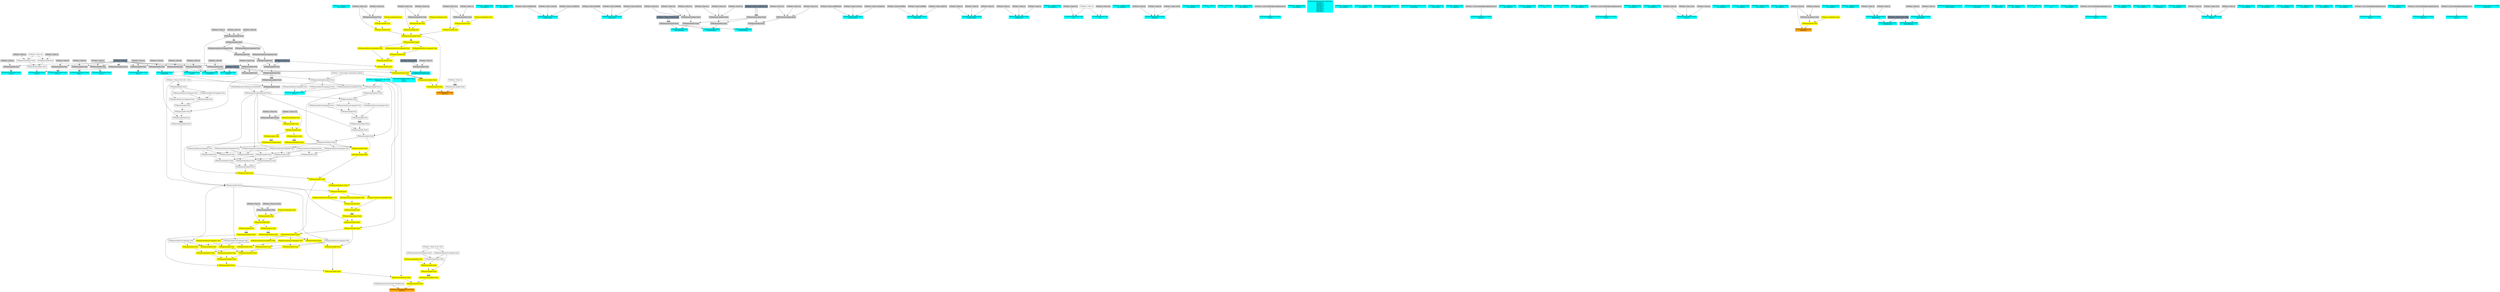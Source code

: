 digraph G {
node0 [shape="box" color="cyan" style="filled" label="VFXValue`1 Boolean (True)
_vfx_enabled_a"]
node1 [shape="box" color="cyan" style="filled" label="VFXExpressionCombine Float2
Count_a"]
node2 [shape="box" color="lightgray" style="filled" label="VFXExpressionMax Float"]
node3 [shape="box" color="lightgray" style="filled" label="VFXValue`1 Float (1)"]
node4 [shape="box" color="lightslategray" style="filled" label="VFXValue`1 Float (0)"]
node5 [shape="box" color="cyan" style="filled" label="VFXExpressionCombine Float2
Delay_a"]
node6 [shape="box" color="lightgray" style="filled" label="VFXExpressionMax Float"]
node7 [shape="box" color="lightgray" style="filled" label="VFXValue`1 Float (0)"]
node8 [shape="box" color="cyan" style="filled" label="VFXValue`1 Boolean (True)
_vfx_enabled_a"]
node9 [shape="box" color="cyan" style="filled" label="VFXExpressionMax Float2
Count_a"]
node10 [shape="box" label="VFXExpressionCombine Float2"]
node11 [shape="box" label="VFXExpressionSubtract Float"]
node12 [shape="box" label="VFXValue`1 Float (10)"]
node13 [shape="box" color="lightgray" style="filled" label="VFXValue`1 Float (2)"]
node14 [shape="box" label="VFXExpressionAdd Float"]
node15 [shape="box" color="lightgray" style="filled" label="VFXValue`1 Float (2)"]
node16 [shape="box" color="lightgray" style="filled" label="VFXExpressionCombine Float2"]
node17 [shape="box" color="cyan" style="filled" label="VFXExpressionCombine Float2
Delay_a"]
node18 [shape="box" color="lightgray" style="filled" label="VFXExpressionMax Float"]
node19 [shape="box" color="lightgray" style="filled" label="VFXValue`1 Float (0)"]
node20 [shape="box" color="cyan" style="filled" label="VFXValue`1 Boolean (True)
_vfx_enabled_a"]
node21 [shape="box" color="cyan" style="filled" label="VFXExpressionCombine Float2
Count_a"]
node22 [shape="box" color="lightgray" style="filled" label="VFXExpressionMax Float"]
node23 [shape="box" color="lightgray" style="filled" label="VFXValue`1 Float (1)"]
node24 [shape="box" color="cyan" style="filled" label="VFXExpressionCombine Float2
Delay_a"]
node25 [shape="box" color="lightgray" style="filled" label="VFXExpressionMax Float"]
node26 [shape="box" color="lightgray" style="filled" label="VFXValue`1 Float (0)"]
node27 [shape="box" color="cyan" style="filled" label="VFXExpressionCombine Float3
bounds_center"]
node28 [shape="box" color="lightgray" style="filled" label="VFXValue`1 Float (-0.008661509)"]
node29 [shape="box" color="lightgray" style="filled" label="VFXValue`1 Float (1.401422)"]
node30 [shape="box" color="lightgray" style="filled" label="VFXValue`1 Float (-0.01848245)"]
node31 [shape="box" color="cyan" style="filled" label="VFXExpressionCombine Float3
bounds_size"]
node32 [shape="box" color="lightgray" style="filled" label="VFXValue`1 Float (3.004998)"]
node33 [shape="box" color="lightgray" style="filled" label="VFXValue`1 Float (3.960069)"]
node34 [shape="box" color="lightgray" style="filled" label="VFXValue`1 Float (3.060745)"]
node35 [shape="box" color="cyan" style="filled" label="VFXExpressionMin Float3
boundsPadding"]
node36 [shape="box" color="lightgray" style="filled" label="VFXExpressionMax Float3"]
node37 [shape="box" color="lightgray" style="filled" label="VFXExpressionCombine Float3"]
node38 [shape="box" color="lightgray" style="filled" label="VFXValue`1 Float (0.5)"]
node39 [shape="box" color="lightgray" style="filled" label="VFXValue`1 Float (0.5)"]
node40 [shape="box" color="lightgray" style="filled" label="VFXValue`1 Float (0.5)"]
node41 [shape="box" color="lightgray" style="filled" label="VFXExpressionCombine Float3"]
node42 [shape="box" color="lightslategray" style="filled" label="VFXValue`1 Float (-1.701412E+38)"]
node43 [shape="box" color="lightgray" style="filled" label="VFXExpressionCombine Float3"]
node44 [shape="box" color="lightslategray" style="filled" label="VFXValue`1 Float (1.701412E+38)"]
node45 [shape="box" color="cyan" style="filled" label="VFXExpressionCombine Float3
bounds_center"]
node46 [shape="box" color="lightgray" style="filled" label="VFXValue`1 Float (-0.008661509)"]
node47 [shape="box" color="lightgray" style="filled" label="VFXValue`1 Float (1.401422)"]
node48 [shape="box" color="lightgray" style="filled" label="VFXValue`1 Float (-0.01848245)"]
node49 [shape="box" color="cyan" style="filled" label="VFXExpressionCombine Float3
bounds_size"]
node50 [shape="box" color="lightgray" style="filled" label="VFXValue`1 Float (3.004998)"]
node51 [shape="box" color="lightgray" style="filled" label="VFXValue`1 Float (3.960069)"]
node52 [shape="box" color="lightgray" style="filled" label="VFXValue`1 Float (3.060745)"]
node53 [shape="box" color="cyan" style="filled" label="VFXExpressionMin Float3
boundsPadding"]
node54 [shape="box" color="lightgray" style="filled" label="VFXExpressionMax Float3"]
node55 [shape="box" color="lightgray" style="filled" label="VFXExpressionCombine Float3"]
node56 [shape="box" color="lightgray" style="filled" label="VFXValue`1 Float (0.5)"]
node57 [shape="box" color="lightgray" style="filled" label="VFXValue`1 Float (0.5)"]
node58 [shape="box" color="lightgray" style="filled" label="VFXValue`1 Float (0.5)"]
node59 [shape="box" color="cyan" style="filled" label="VFXExpressionCombine Float3
bounds_center"]
node60 [shape="box" color="lightgray" style="filled" label="VFXValue`1 Float (0)"]
node61 [shape="box" color="lightgray" style="filled" label="VFXValue`1 Float (0)"]
node62 [shape="box" color="lightgray" style="filled" label="VFXValue`1 Float (0)"]
node63 [shape="box" color="cyan" style="filled" label="VFXExpressionCombine Float3
bounds_size"]
node64 [shape="box" color="lightgray" style="filled" label="VFXValue`1 Float (1)"]
node65 [shape="box" color="lightgray" style="filled" label="VFXValue`1 Float (1)"]
node66 [shape="box" color="lightgray" style="filled" label="VFXValue`1 Float (1)"]
node67 [shape="box" color="cyan" style="filled" label="VFXExpressionMin Float3
boundsPadding"]
node68 [shape="box" color="lightgray" style="filled" label="VFXExpressionMax Float3"]
node69 [shape="box" color="lightgray" style="filled" label="VFXExpressionCombine Float3"]
node70 [shape="box" color="lightgray" style="filled" label="VFXValue`1 Float (0.5)"]
node71 [shape="box" color="lightgray" style="filled" label="VFXValue`1 Float (0.5)"]
node72 [shape="box" color="lightgray" style="filled" label="VFXValue`1 Float (0.5)"]
node73 [shape="box" color="cyan" style="filled" label="VFXValue`1 Boolean (True)
_vfx_enabled_a"]
node74 [shape="box" color="cyan" style="filled" label="VFXExpressionSubtract Float
A_a"]
node75 [shape="box" label="VFXValue`1 Float (3)"]
node76 [shape="box" color="lightgray" style="filled" label="VFXValue`1 Float (0.5)"]
node77 [shape="box" color="cyan" style="filled" label="VFXExpressionAdd Float
B_a"]
node78 [shape="box" color="lightgray" style="filled" label="VFXValue`1 Float (0.5)"]
node79 [shape="box" color="cyan" style="filled" label="VFXValue`1 Boolean (True)
_vfx_enabled_b"]
node80 [shape="box" color="cyan" style="filled" label="VFXExpressionCombine Float3
Position_b"]
node81 [shape="box" color="lightgray" style="filled" label="VFXValue`1 Float (0)"]
node82 [shape="box" color="lightgray" style="filled" label="VFXValue`1 Float (0)"]
node83 [shape="box" color="lightgray" style="filled" label="VFXValue`1 Float (-0.001)"]
node84 [shape="box" color="cyan" style="filled" label="VFXValue`1 Boolean (True)
_vfx_enabled_c"]
node85 [shape="box" color="cyan" style="filled" label="VFXValue`1 Float (0)
A_c"]
node86 [shape="box" color="cyan" style="filled" label="VFXValue`1 Float (360)
B_c"]
node87 [shape="box" color="cyan" style="filled" label="VFXValue`1 Boolean (True)
_vfx_enabled_d"]
node88 [shape="box" color="cyan" style="filled" label="VFXExpressionBakeCurve Float4
Size_d"]
node89 [shape="box" color="lightgray" style="filled" label="VFXValue`1 Curve (UnityEngine.AnimationCurve)"]
node90 [shape="box" color="cyan" style="filled" label="VFXValue`1 Boolean (True)
_vfx_enabled_a"]
node91 [shape="box" color="cyan" style="filled" label="VFXBuiltInExpression Float (DeltaTime)
deltaTime_a
deltaTime_a
deltaTime_b
deltaTime_c
deltaTime_a
deltaTime_b
deltaTime_c
deltaTime_d"]
node92 [shape="box" color="cyan" style="filled" label="VFXValue`1 Boolean (True)
_vfx_enabled_b"]
node93 [shape="box" color="cyan" style="filled" label="VFXValue`1 Boolean (True)
_vfx_enabled_a"]
node94 [shape="box" color="cyan" style="filled" label="VFXExpressionBakeGradient Float3
Color_a
Color_a"]
node95 [shape="box" label="VFXValue`1 ColorGradient (UnityEngine.Gradient)"]
node96 [shape="box" color="cyan" style="filled" label="VFXExpressionMin Float
smoothness"]
node97 [shape="box" color="lightgray" style="filled" label="VFXExpressionMax Float"]
node98 [shape="box" color="lightgray" style="filled" label="VFXValue`1 Float (0)"]
node99 [shape="box" color="lightslategray" style="filled" label="VFXValue`1 Float (1)"]
node100 [shape="box" color="cyan" style="filled" label="VFXExpressionMin Float
metallic"]
node101 [shape="box" color="lightgray" style="filled" label="VFXExpressionMax Float"]
node102 [shape="box" color="lightgray" style="filled" label="VFXValue`1 Float (0)"]
node103 [shape="box" color="cyan" style="filled" label="VFXTexture2DValue Texture2D (31172)
baseColorMap"]
node104 [shape="box" color="cyan" style="filled" label="VFXTexture2DValue Texture2D (31174)
normalMap"]
node105 [shape="box" color="cyan" style="filled" label="VFXValue`1 Float (0.75)
normalScale"]
node106 [shape="box" color="cyan" style="filled" label="VFXValue`1 Boolean (True)
_vfx_enabled_a"]
node107 [shape="box" color="cyan" style="filled" label="VFXExpressionBakeCurve Float4
Lifetime_a"]
node108 [shape="box" color="lightgray" style="filled" label="VFXValue`1 Curve (UnityEngine.AnimationCurve)"]
node109 [shape="box" color="cyan" style="filled" label="VFXValue`1 Boolean (True)
_vfx_enabled_b"]
node110 [shape="box" color="cyan" style="filled" label="VFXValue`1 Float3 ((0.00, 0.00, 0.00))
Position_b"]
node111 [shape="box" color="cyan" style="filled" label="VFXValue`1 Boolean (True)
_vfx_enabled_c"]
node112 [shape="box" color="cyan" style="filled" label="VFXValue`1 Float (0)
A_c"]
node113 [shape="box" color="cyan" style="filled" label="VFXValue`1 Float (360)
B_c"]
node114 [shape="box" color="cyan" style="filled" label="VFXValue`1 Boolean (True)
_vfx_enabled_d"]
node115 [shape="box" color="cyan" style="filled" label="VFXExpressionBakeCurve Float4
Size_d"]
node116 [shape="box" color="lightgray" style="filled" label="VFXValue`1 Curve (UnityEngine.AnimationCurve)"]
node117 [shape="box" color="cyan" style="filled" label="VFXValue`1 Boolean (True)
_vfx_enabled_e"]
node118 [shape="box" color="orange" style="filled" label="VFXExpressionTransformVector Float3
Velocity_e"]
node119 [shape="box" label="VFXBuiltInExpression Matrix4x4 (WorldToLocal)"]
node120 [shape="box" color="yellow" style="filled" label="VFXExpressionMul Float3"]
node121 [shape="box" color="yellow" style="filled" label="VFXExpressionSubtract Float3"]
node122 [shape="box" color="yellow" style="filled" label="VFXExpressionAdd Float3"]
node123 [shape="box" color="yellow" style="filled" label="VFXExpressionAdd Float3"]
node124 [shape="box" color="yellow" style="filled" label="VFXExpressionAdd Float3"]
node125 [shape="box" color="yellow" style="filled" label="VFXExpressionMul Float3"]
node126 [shape="box" label="VFXExpressionMul Float3"]
node127 [shape="box" label="VFXValue`1 Float3 ((0.00, 0.00, -1.00))"]
node128 [shape="box" label="VFXExpressionCombine Float3"]
node129 [shape="box" label="VFXExpressionDivide Float"]
node130 [shape="box" label="VFXExpressionPow Float"]
node131 [shape="box" label="VFXExpressionAdd Float"]
node132 [shape="box" label="VFXExpressionAdd Float"]
node133 [shape="box" label="VFXExpressionExtractComponent Float"]
node134 [shape="box" label="VFXExpressionMul Float3"]
node135 [shape="box" label="VFXExpressionExtractComponent Float"]
node136 [shape="box" label="VFXExpressionExtractComponent Float"]
node137 [shape="box" color="lightslategray" style="filled" label="VFXValue`1 Float (0.5)"]
node138 [shape="box" color="yellow" style="filled" label="VFXExpressionCombine Float3"]
node139 [shape="box" color="yellow" style="filled" label="VFXExpressionAdd Float"]
node140 [shape="box" color="yellow" style="filled" label="VFXExpressionAdd Float"]
node141 [shape="box" color="yellow" style="filled" label="VFXExpressionExtractComponent Float"]
node142 [shape="box" color="yellow" style="filled" label="VFXExpressionMul Float3"]
node143 [shape="box" color="yellow" style="filled" label="VFXExpressionSubtract Float3"]
node144 [shape="box" color="yellow" style="filled" label="VFXExpressionAdd Float3"]
node145 [shape="box" color="yellow" style="filled" label="VFXExpressionAdd Float3"]
node146 [shape="box" label="VFXExpressionAdd Float3"]
node147 [shape="box" label="VFXExpressionMul Float3"]
node148 [shape="box" label="VFXExpressionTransformDirection Float3"]
node149 [shape="box" label="VFXBuiltInExpression Matrix4x4 (LocalToWorld)"]
node150 [shape="box" color="lightgray" style="filled" label="VFXExpressionMul Float3"]
node151 [shape="box" color="lightgray" style="filled" label="VFXExpressionCombine Float3"]
node152 [shape="box" color="lightgray" style="filled" label="VFXValue`1 Float (1)"]
node153 [shape="box" color="lightgray" style="filled" label="VFXValue`1 Float (0)"]
node154 [shape="box" color="lightgray" style="filled" label="VFXValue`1 Float (0)"]
node155 [shape="box" color="lightgray" style="filled" label="VFXExpressionCombine Float3"]
node156 [shape="box" color="lightgray" style="filled" label="VFXExpressionDivide Float"]
node157 [shape="box" color="lightgray" style="filled" label="VFXExpressionPow Float"]
node158 [shape="box" color="lightgray" style="filled" label="VFXExpressionAdd Float"]
node159 [shape="box" color="lightgray" style="filled" label="VFXExpressionAdd Float"]
node160 [shape="box" color="lightgray" style="filled" label="VFXExpressionExtractComponent Float"]
node161 [shape="box" color="lightgray" style="filled" label="VFXExpressionMul Float3"]
node162 [shape="box" color="lightgray" style="filled" label="VFXExpressionExtractComponent Float"]
node163 [shape="box" color="lightgray" style="filled" label="VFXExpressionExtractComponent Float"]
node164 [shape="box" label="VFXExpressionCombine Float3"]
node165 [shape="box" label="VFXExpressionAdd Float"]
node166 [shape="box" label="VFXExpressionAdd Float"]
node167 [shape="box" label="VFXExpressionExtractComponent Float"]
node168 [shape="box" label="VFXExpressionMul Float3"]
node169 [shape="box" label="VFXExpressionSubtract Float3"]
node170 [shape="box" label="VFXExpressionAdd Float3"]
node171 [shape="box" label="VFXExpressionExtractComponent Float"]
node172 [shape="box" label="VFXExpressionExtractComponent Float"]
node173 [shape="box" color="yellow" style="filled" label="VFXExpressionMul Float3"]
node174 [shape="box" label="VFXExpressionSubtract Float3"]
node175 [shape="box" color="yellow" style="filled" label="VFXExpressionCombine Float3"]
node176 [shape="box" color="yellow" style="filled" label="VFXExpressionCos Float"]
node177 [shape="box" color="yellow" style="filled" label="VFXExpressionAdd Float"]
node178 [shape="box" color="lightgray" style="filled" label="VFXValue`1 Float (-0.4)"]
node179 [shape="box" color="yellow" style="filled" label="VFXExpressionMul Float"]
node180 [shape="box" color="yellow" style="filled" label="VFXExpressionRandom Float"]
node181 [shape="box" color="lightgray" style="filled" label="VFXExpressionSubtract Float"]
node182 [shape="box" color="lightgray" style="filled" label="VFXValue`1 Float (0.4)"]
node183 [shape="box" color="yellow" style="filled" label="VFXExpressionMul Float3"]
node184 [shape="box" label="VFXExpressionCombine Float3"]
node185 [shape="box" label="VFXExpressionSubtract Float"]
node186 [shape="box" label="VFXExpressionMul Float"]
node187 [shape="box" label="VFXExpressionExtractComponent Float"]
node188 [shape="box" label="VFXExpressionExtractComponent Float"]
node189 [shape="box" label="VFXExpressionMul Float"]
node190 [shape="box" label="VFXExpressionExtractComponent Float"]
node191 [shape="box" label="VFXExpressionExtractComponent Float"]
node192 [shape="box" label="VFXExpressionSubtract Float"]
node193 [shape="box" label="VFXExpressionMul Float"]
node194 [shape="box" label="VFXExpressionExtractComponent Float"]
node195 [shape="box" label="VFXExpressionMul Float"]
node196 [shape="box" label="VFXExpressionExtractComponent Float"]
node197 [shape="box" label="VFXExpressionSubtract Float"]
node198 [shape="box" label="VFXExpressionMul Float"]
node199 [shape="box" label="VFXExpressionMul Float"]
node200 [shape="box" color="yellow" style="filled" label="VFXExpressionCombine Float3"]
node201 [shape="box" color="yellow" style="filled" label="VFXExpressionSin Float"]
node202 [shape="box" color="yellow" style="filled" label="VFXExpressionExtractComponent Float"]
node203 [shape="box" color="yellow" style="filled" label="VFXExpressionExtractComponent Float"]
node204 [shape="box" color="yellow" style="filled" label="VFXExpressionMul Float3"]
node205 [shape="box" color="yellow" style="filled" label="VFXExpressionSubtract Float3"]
node206 [shape="box" color="yellow" style="filled" label="VFXExpressionCombine Float3"]
node207 [shape="box" color="yellow" style="filled" label="VFXExpressionCos Float"]
node208 [shape="box" color="yellow" style="filled" label="VFXExpressionAdd Float"]
node209 [shape="box" color="lightgray" style="filled" label="VFXValue`1 Float (0)"]
node210 [shape="box" color="yellow" style="filled" label="VFXExpressionMul Float"]
node211 [shape="box" color="yellow" style="filled" label="VFXExpressionRandom Float"]
node212 [shape="box" color="lightgray" style="filled" label="VFXExpressionSubtract Float"]
node213 [shape="box" color="lightgray" style="filled" label="VFXValue`1 Float (3.141592)"]
node214 [shape="box" color="yellow" style="filled" label="VFXExpressionMul Float3"]
node215 [shape="box" color="yellow" style="filled" label="VFXExpressionCombine Float3"]
node216 [shape="box" color="yellow" style="filled" label="VFXExpressionSubtract Float"]
node217 [shape="box" color="yellow" style="filled" label="VFXExpressionMul Float"]
node218 [shape="box" color="yellow" style="filled" label="VFXExpressionExtractComponent Float"]
node219 [shape="box" label="VFXExpressionExtractComponent Float"]
node220 [shape="box" color="yellow" style="filled" label="VFXExpressionMul Float"]
node221 [shape="box" color="yellow" style="filled" label="VFXExpressionExtractComponent Float"]
node222 [shape="box" label="VFXExpressionExtractComponent Float"]
node223 [shape="box" color="yellow" style="filled" label="VFXExpressionSubtract Float"]
node224 [shape="box" color="yellow" style="filled" label="VFXExpressionMul Float"]
node225 [shape="box" label="VFXExpressionExtractComponent Float"]
node226 [shape="box" color="yellow" style="filled" label="VFXExpressionMul Float"]
node227 [shape="box" color="yellow" style="filled" label="VFXExpressionExtractComponent Float"]
node228 [shape="box" color="yellow" style="filled" label="VFXExpressionSubtract Float"]
node229 [shape="box" color="yellow" style="filled" label="VFXExpressionMul Float"]
node230 [shape="box" color="yellow" style="filled" label="VFXExpressionMul Float"]
node231 [shape="box" color="yellow" style="filled" label="VFXExpressionCombine Float3"]
node232 [shape="box" color="yellow" style="filled" label="VFXExpressionSin Float"]
node233 [shape="box" color="yellow" style="filled" label="VFXExpressionCombine Float3"]
node234 [shape="box" color="yellow" style="filled" label="VFXExpressionAdd Float"]
node235 [shape="box" label="VFXExpressionExtractComponent Float"]
node236 [shape="box" label="VFXValue`1 Float2 ((2.00, 3.00))"]
node237 [shape="box" color="yellow" style="filled" label="VFXExpressionMul Float"]
node238 [shape="box" color="yellow" style="filled" label="VFXExpressionRandom Float"]
node239 [shape="box" label="VFXExpressionSubtract Float"]
node240 [shape="box" label="VFXExpressionExtractComponent Float"]
node241 [shape="box" color="cyan" style="filled" label="VFXValue`1 Boolean (True)
_vfx_enabled_a"]
node242 [shape="box" color="cyan" style="filled" label="VFXExpressionCombine Float3
Force_a"]
node243 [shape="box" color="lightgray" style="filled" label="VFXValue`1 Float (0)"]
node244 [shape="box" color="lightgray" style="filled" label="VFXValue`1 Float (-9.81)"]
node245 [shape="box" color="lightgray" style="filled" label="VFXValue`1 Float (0)"]
node246 [shape="box" color="cyan" style="filled" label="VFXValue`1 Boolean (True)
_vfx_enabled_b"]
node247 [shape="box" color="cyan" style="filled" label="VFXValue`1 Boolean (True)
_vfx_enabled_c"]
node248 [shape="box" color="cyan" style="filled" label="VFXValue`1 Boolean (True)
_vfx_enabled_d"]
node249 [shape="box" color="cyan" style="filled" label="VFXValue`1 Boolean (True)
_vfx_enabled_a"]
node250 [shape="box" color="orange" style="filled" label="VFXExpressionAdd Float
TexIndex_a"]
node251 [shape="box" color="lightgray" style="filled" label="VFXValue`1 Float (0)"]
node252 [shape="box" color="yellow" style="filled" label="VFXExpressionMul Float"]
node253 [shape="box" color="yellow" style="filled" label="VFXExpressionRandom Float"]
node254 [shape="box" color="lightgray" style="filled" label="VFXExpressionSubtract Float"]
node255 [shape="box" color="lightgray" style="filled" label="VFXValue`1 Float (4)"]
node256 [shape="box" color="cyan" style="filled" label="VFXValue`1 Boolean (True)
_vfx_enabled_b"]
node257 [shape="box" color="cyan" style="filled" label="VFXValue`1 Boolean (True)
_vfx_enabled_c"]
node258 [shape="box" color="cyan" style="filled" label="VFXExpressionCombine Float3
Color_c"]
node259 [shape="box" label="VFXExpressionExtractComponent Float"]
node260 [shape="box" label="VFXExpressionSampleGradient Float4"]
node261 [shape="box" color="lightgray" style="filled" label="VFXExpressionMin Float"]
node262 [shape="box" color="lightgray" style="filled" label="VFXExpressionMax Float"]
node263 [shape="box" color="lightgray" style="filled" label="VFXValue`1 Float (0.54)"]
node264 [shape="box" label="VFXExpressionExtractComponent Float"]
node265 [shape="box" label="VFXExpressionExtractComponent Float"]
node266 [shape="box" color="cyan" style="filled" label="VFXExpressionCombine Float2
flipBookSize"]
node267 [shape="box" color="lightgray" style="filled" label="VFXValue`1 Float (2)"]
node268 [shape="box" color="lightgray" style="filled" label="VFXValue`1 Float (2)"]
node269 [shape="box" color="cyan" style="filled" label="VFXExpressionDivide Float2
invFlipBookSize"]
node270 [shape="box" color="lightslategray" style="filled" label="VFXValue`1 Float2 ((1.00, 1.00))"]
node271 [shape="box" color="cyan" style="filled" label="VFXExpressionMin Float
smoothness"]
node272 [shape="box" color="lightgray" style="filled" label="VFXExpressionMax Float"]
node273 [shape="box" color="lightgray" style="filled" label="VFXValue`1 Float (0)"]
node274 [shape="box" color="cyan" style="filled" label="VFXExpressionMin Float
metallic"]
node275 [shape="box" color="lightgray" style="filled" label="VFXExpressionMax Float"]
node276 [shape="box" color="lightgray" style="filled" label="VFXValue`1 Float (0)"]
node277 [shape="box" color="cyan" style="filled" label="VFXTexture2DValue Texture2D (32622)
baseColorMap"]
node278 [shape="box" color="cyan" style="filled" label="VFXTexture2DValue Texture2D (32624)
normalMap"]
node279 [shape="box" color="cyan" style="filled" label="VFXValue`1 Float (1)
normalScale"]
node280 [shape="box" color="cyan" style="filled" label="VFXValue`1 Boolean (True)
_vfx_enabled_a"]
node281 [shape="box" color="cyan" style="filled" label="VFXValue`1 Float (0.2)
A_a"]
node282 [shape="box" color="cyan" style="filled" label="VFXValue`1 Float (0.5)
B_a"]
node283 [shape="box" color="cyan" style="filled" label="VFXValue`1 Boolean (True)
_vfx_enabled_b"]
node284 [shape="box" color="cyan" style="filled" label="VFXExpressionBakeCurve Float4
Size_b"]
node285 [shape="box" color="lightgray" style="filled" label="VFXValue`1 Curve (UnityEngine.AnimationCurve)"]
node286 [shape="box" color="cyan" style="filled" label="VFXValue`1 Boolean (True)
_vfx_enabled_c"]
node287 [shape="box" color="orange" style="filled" label="VFXExpressionMul Float3
Velocity_c"]
node288 [shape="box" color="yellow" style="filled" label="VFXExpressionMul Float3"]
node289 [shape="box" color="yellow" style="filled" label="VFXExpressionCombine Float3"]
node290 [shape="box" color="yellow" style="filled" label="VFXExpressionAdd Float"]
node291 [shape="box" color="lightgray" style="filled" label="VFXValue`1 Float (-0.4)"]
node292 [shape="box" color="yellow" style="filled" label="VFXExpressionMul Float"]
node293 [shape="box" color="yellow" style="filled" label="VFXExpressionRandom Float"]
node294 [shape="box" color="lightgray" style="filled" label="VFXExpressionSubtract Float"]
node295 [shape="box" color="lightgray" style="filled" label="VFXValue`1 Float (0.4)"]
node296 [shape="box" color="yellow" style="filled" label="VFXExpressionAdd Float"]
node297 [shape="box" color="lightgray" style="filled" label="VFXValue`1 Float (-0.4)"]
node298 [shape="box" color="yellow" style="filled" label="VFXExpressionMul Float"]
node299 [shape="box" color="yellow" style="filled" label="VFXExpressionRandom Float"]
node300 [shape="box" color="lightgray" style="filled" label="VFXExpressionSubtract Float"]
node301 [shape="box" color="lightgray" style="filled" label="VFXValue`1 Float (0.4)"]
node302 [shape="box" color="yellow" style="filled" label="VFXExpressionAdd Float"]
node303 [shape="box" color="lightgray" style="filled" label="VFXValue`1 Float (-0.5)"]
node304 [shape="box" color="yellow" style="filled" label="VFXExpressionMul Float"]
node305 [shape="box" color="yellow" style="filled" label="VFXExpressionRandom Float"]
node306 [shape="box" color="lightgray" style="filled" label="VFXExpressionSubtract Float"]
node307 [shape="box" color="lightgray" style="filled" label="VFXValue`1 Float (-1)"]
node308 [shape="box" color="yellow" style="filled" label="VFXExpressionCombine Float3"]
node309 [shape="box" color="yellow" style="filled" label="VFXExpressionDivide Float"]
node310 [shape="box" color="yellow" style="filled" label="VFXExpressionPow Float"]
node311 [shape="box" color="yellow" style="filled" label="VFXExpressionAdd Float"]
node312 [shape="box" color="yellow" style="filled" label="VFXExpressionAdd Float"]
node313 [shape="box" color="yellow" style="filled" label="VFXExpressionExtractComponent Float"]
node314 [shape="box" color="yellow" style="filled" label="VFXExpressionMul Float3"]
node315 [shape="box" color="yellow" style="filled" label="VFXExpressionExtractComponent Float"]
node316 [shape="box" color="yellow" style="filled" label="VFXExpressionExtractComponent Float"]
node317 [shape="box" label="VFXExpressionCombine Float3"]
node318 [shape="box" label="VFXValue`1 Float (3)"]
node319 [shape="box" color="cyan" style="filled" label="VFXValue`1 Boolean (True)
_vfx_enabled_a"]
node320 [shape="box" color="cyan" style="filled" label="VFXValue`1 Float (8)
FrameRate_a"]
node321 [shape="box" color="cyan" style="filled" label="VFXValue`1 Boolean (True)
_vfx_enabled_b"]
node322 [shape="box" color="cyan" style="filled" label="VFXExpressionCombine Float3
Force_b"]
node323 [shape="box" color="lightgray" style="filled" label="VFXValue`1 Float (0)"]
node324 [shape="box" color="lightgray" style="filled" label="VFXValue`1 Float (-4.91)"]
node325 [shape="box" color="lightgray" style="filled" label="VFXValue`1 Float (0)"]
node326 [shape="box" color="cyan" style="filled" label="VFXValue`1 Boolean (True)
_vfx_enabled_c"]
node327 [shape="box" color="cyan" style="filled" label="VFXValue`1 Boolean (True)
_vfx_enabled_d"]
node328 [shape="box" color="cyan" style="filled" label="VFXValue`1 Boolean (True)
_vfx_enabled_e"]
node329 [shape="box" color="cyan" style="filled" label="VFXValue`1 Boolean (True)
_vfx_enabled_a"]
node330 [shape="box" color="cyan" style="filled" label="VFXValue`1 Boolean (True)
_vfx_enabled_b"]
node331 [shape="box" color="cyan" style="filled" label="VFXValue`1 Boolean (True)
_vfx_enabled_c"]
node332 [shape="box" color="cyan" style="filled" label="VFXExpressionBakeCurve Float4
Size_c"]
node333 [shape="box" color="lightgray" style="filled" label="VFXValue`1 Curve (UnityEngine.AnimationCurve)"]
node334 [shape="box" color="cyan" style="filled" label="VFXValue`1 Boolean (True)
_vfx_enabled_d"]
node335 [shape="box" color="cyan" style="filled" label="VFXExpressionBakeCurve Float4
Scale_x_d"]
node336 [shape="box" color="lightgray" style="filled" label="VFXValue`1 Curve (UnityEngine.AnimationCurve)"]
node337 [shape="box" color="cyan" style="filled" label="VFXExpressionBakeCurve Float4
Scale_y_d"]
node338 [shape="box" color="lightgray" style="filled" label="VFXValue`1 Curve (UnityEngine.AnimationCurve)"]
node339 [shape="box" color="cyan" style="filled" label="VFXExpressionDivide Float
invSoftParticlesFadeDistance"]
node340 [shape="box" color="lightgray" style="filled" label="VFXExpressionMax Float"]
node341 [shape="box" color="lightgray" style="filled" label="VFXValue`1 Float (1)"]
node342 [shape="box" color="lightslategray" style="filled" label="VFXValue`1 Float (0.001)"]
node343 [shape="box" color="cyan" style="filled" label="VFXExpressionCombine Float2
flipBookSize"]
node344 [shape="box" color="lightgray" style="filled" label="VFXValue`1 Float (2)"]
node345 [shape="box" color="lightgray" style="filled" label="VFXValue`1 Float (2)"]
node346 [shape="box" color="cyan" style="filled" label="VFXExpressionDivide Float2
invFlipBookSize"]
node347 [shape="box" color="cyan" style="filled" label="VFXTexture2DValue Texture2D (32594)
mainTexture"]
node2 -> node1 [headlabel="0"]
node2 -> node1 [headlabel="1"]
node3 -> node2 [headlabel="0"]
node4 -> node2 [headlabel="1"]
node6 -> node5 [headlabel="0"]
node6 -> node5 [headlabel="1"]
node7 -> node6 [headlabel="0"]
node4 -> node6 [headlabel="1"]
node10 -> node9 [headlabel="0"]
node16 -> node9 [headlabel="1"]
node11 -> node10 [headlabel="0"]
node14 -> node10 [headlabel="1"]
node12 -> node11 [headlabel="0"]
node13 -> node11 [headlabel="1"]
node12 -> node14 [headlabel="0"]
node15 -> node14 [headlabel="1"]
node4 -> node16 [headlabel="0"]
node4 -> node16 [headlabel="1"]
node18 -> node17 [headlabel="0"]
node18 -> node17 [headlabel="1"]
node19 -> node18 [headlabel="0"]
node4 -> node18 [headlabel="1"]
node22 -> node21 [headlabel="0"]
node22 -> node21 [headlabel="1"]
node23 -> node22 [headlabel="0"]
node4 -> node22 [headlabel="1"]
node25 -> node24 [headlabel="0"]
node25 -> node24 [headlabel="1"]
node26 -> node25 [headlabel="0"]
node4 -> node25 [headlabel="1"]
node28 -> node27 [headlabel="0"]
node29 -> node27 [headlabel="1"]
node30 -> node27 [headlabel="2"]
node32 -> node31 [headlabel="0"]
node33 -> node31 [headlabel="1"]
node34 -> node31 [headlabel="2"]
node36 -> node35 [headlabel="0"]
node43 -> node35 [headlabel="1"]
node37 -> node36 [headlabel="0"]
node41 -> node36 [headlabel="1"]
node38 -> node37 [headlabel="0"]
node39 -> node37 [headlabel="1"]
node40 -> node37 [headlabel="2"]
node42 -> node41 [headlabel="0"]
node42 -> node41 [headlabel="1"]
node42 -> node41 [headlabel="2"]
node44 -> node43 [headlabel="0"]
node44 -> node43 [headlabel="1"]
node44 -> node43 [headlabel="2"]
node46 -> node45 [headlabel="0"]
node47 -> node45 [headlabel="1"]
node48 -> node45 [headlabel="2"]
node50 -> node49 [headlabel="0"]
node51 -> node49 [headlabel="1"]
node52 -> node49 [headlabel="2"]
node54 -> node53 [headlabel="0"]
node43 -> node53 [headlabel="1"]
node55 -> node54 [headlabel="0"]
node41 -> node54 [headlabel="1"]
node56 -> node55 [headlabel="0"]
node57 -> node55 [headlabel="1"]
node58 -> node55 [headlabel="2"]
node60 -> node59 [headlabel="0"]
node61 -> node59 [headlabel="1"]
node62 -> node59 [headlabel="2"]
node64 -> node63 [headlabel="0"]
node65 -> node63 [headlabel="1"]
node66 -> node63 [headlabel="2"]
node68 -> node67 [headlabel="0"]
node43 -> node67 [headlabel="1"]
node69 -> node68 [headlabel="0"]
node41 -> node68 [headlabel="1"]
node70 -> node69 [headlabel="0"]
node71 -> node69 [headlabel="1"]
node72 -> node69 [headlabel="2"]
node75 -> node74 [headlabel="0"]
node76 -> node74 [headlabel="1"]
node75 -> node77 [headlabel="0"]
node78 -> node77 [headlabel="1"]
node81 -> node80 [headlabel="0"]
node82 -> node80 [headlabel="1"]
node83 -> node80 [headlabel="2"]
node89 -> node88 
node95 -> node94 
node97 -> node96 [headlabel="0"]
node99 -> node96 [headlabel="1"]
node98 -> node97 [headlabel="0"]
node4 -> node97 [headlabel="1"]
node101 -> node100 [headlabel="0"]
node99 -> node100 [headlabel="1"]
node102 -> node101 [headlabel="0"]
node4 -> node101 [headlabel="1"]
node108 -> node107 
node116 -> node115 
node119 -> node118 [headlabel="0"]
node120 -> node118 [headlabel="1"]
node121 -> node120 [headlabel="0"]
node233 -> node120 [headlabel="1"]
node122 -> node121 [headlabel="0"]
node110 -> node121 [headlabel="1"]
node123 -> node122 [headlabel="0"]
node214 -> node122 [headlabel="1"]
node124 -> node123 [headlabel="0"]
node204 -> node123 [headlabel="1"]
node110 -> node124 [headlabel="0"]
node125 -> node124 [headlabel="1"]
node126 -> node125 [headlabel="0"]
node138 -> node125 [headlabel="1"]
node127 -> node126 [headlabel="0"]
node128 -> node126 [headlabel="1"]
node129 -> node128 [headlabel="0"]
node129 -> node128 [headlabel="1"]
node129 -> node128 [headlabel="2"]
node99 -> node129 [headlabel="0"]
node130 -> node129 [headlabel="1"]
node131 -> node130 [headlabel="0"]
node137 -> node130 [headlabel="1"]
node132 -> node131 [headlabel="0"]
node136 -> node131 [headlabel="1"]
node133 -> node132 [headlabel="0"]
node135 -> node132 [headlabel="1"]
node134 -> node133 
node127 -> node134 [headlabel="0"]
node127 -> node134 [headlabel="1"]
node134 -> node135 
node134 -> node136 
node139 -> node138 [headlabel="0"]
node139 -> node138 [headlabel="1"]
node139 -> node138 [headlabel="2"]
node140 -> node139 [headlabel="0"]
node203 -> node139 [headlabel="1"]
node141 -> node140 [headlabel="0"]
node202 -> node140 [headlabel="1"]
node142 -> node141 
node126 -> node142 [headlabel="0"]
node143 -> node142 [headlabel="1"]
node144 -> node143 [headlabel="0"]
node110 -> node143 [headlabel="1"]
node145 -> node144 [headlabel="0"]
node183 -> node144 [headlabel="1"]
node146 -> node145 [headlabel="0"]
node173 -> node145 [headlabel="1"]
node110 -> node146 [headlabel="0"]
node147 -> node146 [headlabel="1"]
node148 -> node147 [headlabel="0"]
node164 -> node147 [headlabel="1"]
node149 -> node148 [headlabel="0"]
node150 -> node148 [headlabel="1"]
node151 -> node150 [headlabel="0"]
node155 -> node150 [headlabel="1"]
node152 -> node151 [headlabel="0"]
node153 -> node151 [headlabel="1"]
node154 -> node151 [headlabel="2"]
node156 -> node155 [headlabel="0"]
node156 -> node155 [headlabel="1"]
node156 -> node155 [headlabel="2"]
node99 -> node156 [headlabel="0"]
node157 -> node156 [headlabel="1"]
node158 -> node157 [headlabel="0"]
node137 -> node157 [headlabel="1"]
node159 -> node158 [headlabel="0"]
node163 -> node158 [headlabel="1"]
node160 -> node159 [headlabel="0"]
node162 -> node159 [headlabel="1"]
node161 -> node160 
node151 -> node161 [headlabel="0"]
node151 -> node161 [headlabel="1"]
node161 -> node162 
node161 -> node163 
node165 -> node164 [headlabel="0"]
node165 -> node164 [headlabel="1"]
node165 -> node164 [headlabel="2"]
node166 -> node165 [headlabel="0"]
node172 -> node165 [headlabel="1"]
node167 -> node166 [headlabel="0"]
node171 -> node166 [headlabel="1"]
node168 -> node167 
node148 -> node168 [headlabel="0"]
node169 -> node168 [headlabel="1"]
node170 -> node169 [headlabel="0"]
node110 -> node169 [headlabel="1"]
node110 -> node170 [headlabel="0"]
node127 -> node170 [headlabel="1"]
node168 -> node171 
node168 -> node172 
node174 -> node173 [headlabel="0"]
node175 -> node173 [headlabel="1"]
node170 -> node174 [headlabel="0"]
node146 -> node174 [headlabel="1"]
node176 -> node175 [headlabel="0"]
node176 -> node175 [headlabel="1"]
node176 -> node175 [headlabel="2"]
node177 -> node176 
node178 -> node177 [headlabel="0"]
node179 -> node177 [headlabel="1"]
node180 -> node179 [headlabel="0"]
node181 -> node179 [headlabel="1"]
node182 -> node181 [headlabel="0"]
node178 -> node181 [headlabel="1"]
node184 -> node183 [headlabel="0"]
node200 -> node183 [headlabel="1"]
node185 -> node184 [headlabel="0"]
node192 -> node184 [headlabel="1"]
node197 -> node184 [headlabel="2"]
node186 -> node185 [headlabel="0"]
node189 -> node185 [headlabel="1"]
node187 -> node186 [headlabel="0"]
node188 -> node186 [headlabel="1"]
node174 -> node187 
node148 -> node188 
node190 -> node189 [headlabel="0"]
node191 -> node189 [headlabel="1"]
node174 -> node190 
node148 -> node191 
node193 -> node192 [headlabel="0"]
node195 -> node192 [headlabel="1"]
node190 -> node193 [headlabel="0"]
node194 -> node193 [headlabel="1"]
node148 -> node194 
node196 -> node195 [headlabel="0"]
node188 -> node195 [headlabel="1"]
node174 -> node196 
node198 -> node197 [headlabel="0"]
node199 -> node197 [headlabel="1"]
node196 -> node198 [headlabel="0"]
node191 -> node198 [headlabel="1"]
node187 -> node199 [headlabel="0"]
node194 -> node199 [headlabel="1"]
node201 -> node200 [headlabel="0"]
node201 -> node200 [headlabel="1"]
node201 -> node200 [headlabel="2"]
node177 -> node201 
node142 -> node202 
node142 -> node203 
node205 -> node204 [headlabel="0"]
node206 -> node204 [headlabel="1"]
node144 -> node205 [headlabel="0"]
node124 -> node205 [headlabel="1"]
node207 -> node206 [headlabel="0"]
node207 -> node206 [headlabel="1"]
node207 -> node206 [headlabel="2"]
node208 -> node207 
node209 -> node208 [headlabel="0"]
node210 -> node208 [headlabel="1"]
node211 -> node210 [headlabel="0"]
node212 -> node210 [headlabel="1"]
node213 -> node212 [headlabel="0"]
node209 -> node212 [headlabel="1"]
node215 -> node214 [headlabel="0"]
node231 -> node214 [headlabel="1"]
node216 -> node215 [headlabel="0"]
node223 -> node215 [headlabel="1"]
node228 -> node215 [headlabel="2"]
node217 -> node216 [headlabel="0"]
node220 -> node216 [headlabel="1"]
node218 -> node217 [headlabel="0"]
node219 -> node217 [headlabel="1"]
node205 -> node218 
node126 -> node219 
node221 -> node220 [headlabel="0"]
node222 -> node220 [headlabel="1"]
node205 -> node221 
node126 -> node222 
node224 -> node223 [headlabel="0"]
node226 -> node223 [headlabel="1"]
node221 -> node224 [headlabel="0"]
node225 -> node224 [headlabel="1"]
node126 -> node225 
node227 -> node226 [headlabel="0"]
node219 -> node226 [headlabel="1"]
node205 -> node227 
node229 -> node228 [headlabel="0"]
node230 -> node228 [headlabel="1"]
node227 -> node229 [headlabel="0"]
node222 -> node229 [headlabel="1"]
node218 -> node230 [headlabel="0"]
node225 -> node230 [headlabel="1"]
node232 -> node231 [headlabel="0"]
node232 -> node231 [headlabel="1"]
node232 -> node231 [headlabel="2"]
node208 -> node232 
node234 -> node233 [headlabel="0"]
node234 -> node233 [headlabel="1"]
node234 -> node233 [headlabel="2"]
node235 -> node234 [headlabel="0"]
node237 -> node234 [headlabel="1"]
node236 -> node235 
node238 -> node237 [headlabel="0"]
node239 -> node237 [headlabel="1"]
node240 -> node239 [headlabel="0"]
node235 -> node239 [headlabel="1"]
node236 -> node240 
node243 -> node242 [headlabel="0"]
node244 -> node242 [headlabel="1"]
node245 -> node242 [headlabel="2"]
node251 -> node250 [headlabel="0"]
node252 -> node250 [headlabel="1"]
node253 -> node252 [headlabel="0"]
node254 -> node252 [headlabel="1"]
node255 -> node254 [headlabel="0"]
node251 -> node254 [headlabel="1"]
node259 -> node258 [headlabel="0"]
node264 -> node258 [headlabel="1"]
node265 -> node258 [headlabel="2"]
node260 -> node259 
node95 -> node260 [headlabel="0"]
node261 -> node260 [headlabel="1"]
node262 -> node261 [headlabel="0"]
node99 -> node261 [headlabel="1"]
node263 -> node262 [headlabel="0"]
node4 -> node262 [headlabel="1"]
node260 -> node264 
node260 -> node265 
node267 -> node266 [headlabel="0"]
node268 -> node266 [headlabel="1"]
node270 -> node269 [headlabel="0"]
node266 -> node269 [headlabel="1"]
node272 -> node271 [headlabel="0"]
node99 -> node271 [headlabel="1"]
node273 -> node272 [headlabel="0"]
node4 -> node272 [headlabel="1"]
node275 -> node274 [headlabel="0"]
node99 -> node274 [headlabel="1"]
node276 -> node275 [headlabel="0"]
node4 -> node275 [headlabel="1"]
node285 -> node284 
node288 -> node287 [headlabel="0"]
node317 -> node287 [headlabel="1"]
node289 -> node288 [headlabel="0"]
node308 -> node288 [headlabel="1"]
node290 -> node289 [headlabel="0"]
node296 -> node289 [headlabel="1"]
node302 -> node289 [headlabel="2"]
node291 -> node290 [headlabel="0"]
node292 -> node290 [headlabel="1"]
node293 -> node292 [headlabel="0"]
node294 -> node292 [headlabel="1"]
node295 -> node294 [headlabel="0"]
node291 -> node294 [headlabel="1"]
node297 -> node296 [headlabel="0"]
node298 -> node296 [headlabel="1"]
node299 -> node298 [headlabel="0"]
node300 -> node298 [headlabel="1"]
node301 -> node300 [headlabel="0"]
node297 -> node300 [headlabel="1"]
node303 -> node302 [headlabel="0"]
node304 -> node302 [headlabel="1"]
node305 -> node304 [headlabel="0"]
node306 -> node304 [headlabel="1"]
node307 -> node306 [headlabel="0"]
node303 -> node306 [headlabel="1"]
node309 -> node308 [headlabel="0"]
node309 -> node308 [headlabel="1"]
node309 -> node308 [headlabel="2"]
node99 -> node309 [headlabel="0"]
node310 -> node309 [headlabel="1"]
node311 -> node310 [headlabel="0"]
node137 -> node310 [headlabel="1"]
node312 -> node311 [headlabel="0"]
node316 -> node311 [headlabel="1"]
node313 -> node312 [headlabel="0"]
node315 -> node312 [headlabel="1"]
node314 -> node313 
node289 -> node314 [headlabel="0"]
node289 -> node314 [headlabel="1"]
node314 -> node315 
node314 -> node316 
node318 -> node317 [headlabel="0"]
node318 -> node317 [headlabel="1"]
node318 -> node317 [headlabel="2"]
node323 -> node322 [headlabel="0"]
node324 -> node322 [headlabel="1"]
node325 -> node322 [headlabel="2"]
node333 -> node332 
node336 -> node335 
node338 -> node337 
node99 -> node339 [headlabel="0"]
node340 -> node339 [headlabel="1"]
node341 -> node340 [headlabel="0"]
node342 -> node340 [headlabel="1"]
node344 -> node343 [headlabel="0"]
node345 -> node343 [headlabel="1"]
node270 -> node346 [headlabel="0"]
node343 -> node346 [headlabel="1"]
}
